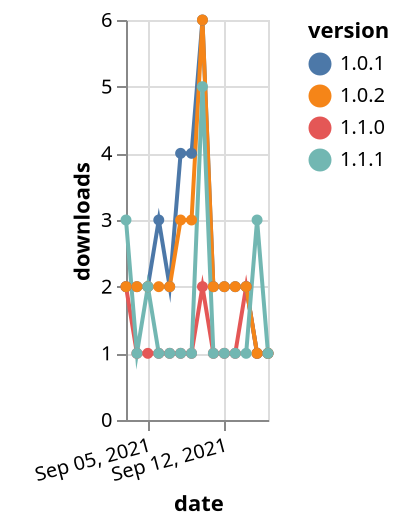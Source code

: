 {"$schema": "https://vega.github.io/schema/vega-lite/v5.json", "description": "A simple bar chart with embedded data.", "data": {"values": [{"date": "2021-09-03", "total": 145, "delta": 2, "version": "1.1.0"}, {"date": "2021-09-04", "total": 146, "delta": 1, "version": "1.1.0"}, {"date": "2021-09-05", "total": 147, "delta": 1, "version": "1.1.0"}, {"date": "2021-09-06", "total": 148, "delta": 1, "version": "1.1.0"}, {"date": "2021-09-07", "total": 149, "delta": 1, "version": "1.1.0"}, {"date": "2021-09-08", "total": 150, "delta": 1, "version": "1.1.0"}, {"date": "2021-09-09", "total": 151, "delta": 1, "version": "1.1.0"}, {"date": "2021-09-10", "total": 153, "delta": 2, "version": "1.1.0"}, {"date": "2021-09-11", "total": 154, "delta": 1, "version": "1.1.0"}, {"date": "2021-09-12", "total": 155, "delta": 1, "version": "1.1.0"}, {"date": "2021-09-13", "total": 156, "delta": 1, "version": "1.1.0"}, {"date": "2021-09-14", "total": 158, "delta": 2, "version": "1.1.0"}, {"date": "2021-09-15", "total": 159, "delta": 1, "version": "1.1.0"}, {"date": "2021-09-16", "total": 160, "delta": 1, "version": "1.1.0"}, {"date": "2021-09-03", "total": 2863, "delta": 2, "version": "1.0.1"}, {"date": "2021-09-04", "total": 2865, "delta": 2, "version": "1.0.1"}, {"date": "2021-09-05", "total": 2867, "delta": 2, "version": "1.0.1"}, {"date": "2021-09-06", "total": 2870, "delta": 3, "version": "1.0.1"}, {"date": "2021-09-07", "total": 2872, "delta": 2, "version": "1.0.1"}, {"date": "2021-09-08", "total": 2876, "delta": 4, "version": "1.0.1"}, {"date": "2021-09-09", "total": 2880, "delta": 4, "version": "1.0.1"}, {"date": "2021-09-10", "total": 2886, "delta": 6, "version": "1.0.1"}, {"date": "2021-09-11", "total": 2888, "delta": 2, "version": "1.0.1"}, {"date": "2021-09-12", "total": 2890, "delta": 2, "version": "1.0.1"}, {"date": "2021-09-13", "total": 2892, "delta": 2, "version": "1.0.1"}, {"date": "2021-09-14", "total": 2894, "delta": 2, "version": "1.0.1"}, {"date": "2021-09-15", "total": 2895, "delta": 1, "version": "1.0.1"}, {"date": "2021-09-16", "total": 2896, "delta": 1, "version": "1.0.1"}, {"date": "2021-09-03", "total": 2542, "delta": 2, "version": "1.0.2"}, {"date": "2021-09-04", "total": 2544, "delta": 2, "version": "1.0.2"}, {"date": "2021-09-05", "total": 2546, "delta": 2, "version": "1.0.2"}, {"date": "2021-09-06", "total": 2548, "delta": 2, "version": "1.0.2"}, {"date": "2021-09-07", "total": 2550, "delta": 2, "version": "1.0.2"}, {"date": "2021-09-08", "total": 2553, "delta": 3, "version": "1.0.2"}, {"date": "2021-09-09", "total": 2556, "delta": 3, "version": "1.0.2"}, {"date": "2021-09-10", "total": 2562, "delta": 6, "version": "1.0.2"}, {"date": "2021-09-11", "total": 2564, "delta": 2, "version": "1.0.2"}, {"date": "2021-09-12", "total": 2566, "delta": 2, "version": "1.0.2"}, {"date": "2021-09-13", "total": 2568, "delta": 2, "version": "1.0.2"}, {"date": "2021-09-14", "total": 2570, "delta": 2, "version": "1.0.2"}, {"date": "2021-09-15", "total": 2571, "delta": 1, "version": "1.0.2"}, {"date": "2021-09-16", "total": 2572, "delta": 1, "version": "1.0.2"}, {"date": "2021-09-03", "total": 248, "delta": 3, "version": "1.1.1"}, {"date": "2021-09-04", "total": 249, "delta": 1, "version": "1.1.1"}, {"date": "2021-09-05", "total": 251, "delta": 2, "version": "1.1.1"}, {"date": "2021-09-06", "total": 252, "delta": 1, "version": "1.1.1"}, {"date": "2021-09-07", "total": 253, "delta": 1, "version": "1.1.1"}, {"date": "2021-09-08", "total": 254, "delta": 1, "version": "1.1.1"}, {"date": "2021-09-09", "total": 255, "delta": 1, "version": "1.1.1"}, {"date": "2021-09-10", "total": 260, "delta": 5, "version": "1.1.1"}, {"date": "2021-09-11", "total": 261, "delta": 1, "version": "1.1.1"}, {"date": "2021-09-12", "total": 262, "delta": 1, "version": "1.1.1"}, {"date": "2021-09-13", "total": 263, "delta": 1, "version": "1.1.1"}, {"date": "2021-09-14", "total": 264, "delta": 1, "version": "1.1.1"}, {"date": "2021-09-15", "total": 267, "delta": 3, "version": "1.1.1"}, {"date": "2021-09-16", "total": 268, "delta": 1, "version": "1.1.1"}]}, "width": "container", "mark": {"type": "line", "point": {"filled": true}}, "encoding": {"x": {"field": "date", "type": "temporal", "timeUnit": "yearmonthdate", "title": "date", "axis": {"labelAngle": -15}}, "y": {"field": "delta", "type": "quantitative", "title": "downloads"}, "color": {"field": "version", "type": "nominal"}, "tooltip": {"field": "delta"}}}